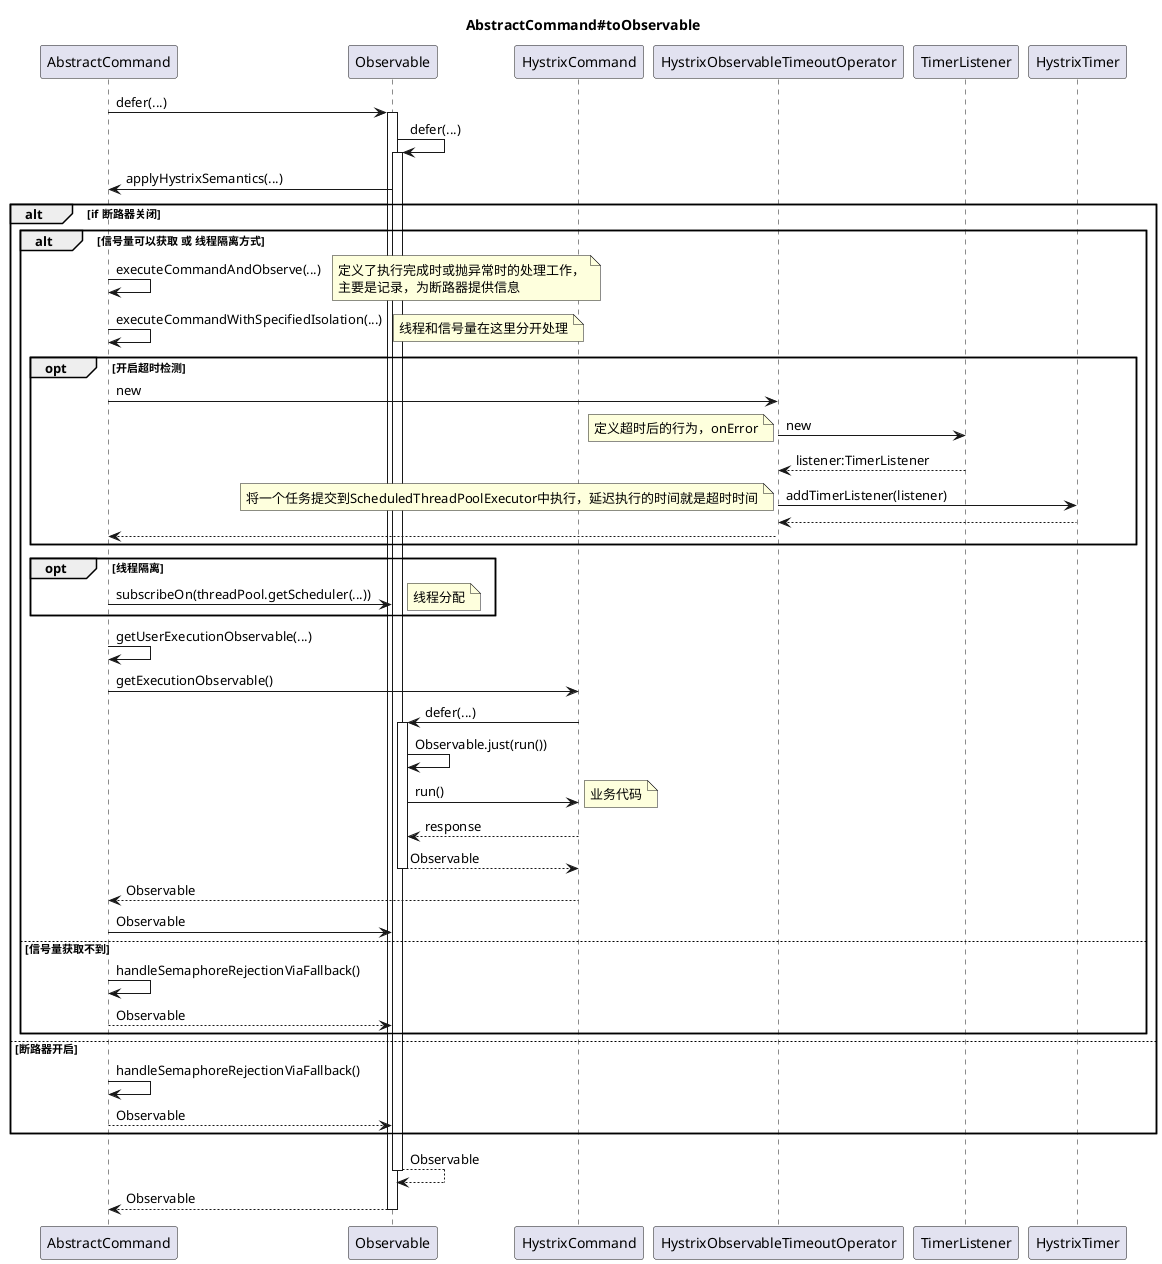 @startuml
title AbstractCommand#toObservable

participant AbstractCommand as cmd
participant Observable as observable
participant HystrixCommand as hcmd
participant HystrixObservableTimeoutOperator as timeout
participant TimerListener as listener
participant HystrixTimer as timer

cmd -> observable : defer(...)
activate observable
observable -> observable : defer(...)
activate observable
observable -> cmd : applyHystrixSemantics(...)
alt if 断路器关闭
alt 信号量可以获取 或 线程隔离方式
cmd -> cmd : executeCommandAndObserve(...)
note right : 定义了执行完成时或抛异常时的处理工作，\n主要是记录，为断路器提供信息
cmd -> cmd : executeCommandWithSpecifiedIsolation(...)
note right : 线程和信号量在这里分开处理
opt 开启超时检测
cmd -> timeout : new
timeout -> listener : new
note left : 定义超时后的行为，onError
timeout <-- listener : listener:TimerListener
timeout -> timer : addTimerListener(listener)
note left : 将一个任务提交到ScheduledThreadPoolExecutor中执行，延迟执行的时间就是超时时间
timeout <-- timer
cmd <-- timeout :
end
opt 线程隔离
cmd -> observable : subscribeOn(threadPool.getScheduler(...))
note right : 线程分配
end
cmd -> cmd : getUserExecutionObservable(...)
cmd -> hcmd : getExecutionObservable()
hcmd -> observable : defer(...)
activate observable
observable -> observable : Observable.just(run())
observable -> hcmd : run()
note right : 业务代码
observable <-- hcmd : response
return Observable
cmd <-- hcmd : Observable
cmd -> observable : Observable

else 信号量获取不到
cmd -> cmd : handleSemaphoreRejectionViaFallback()
observable <-- cmd : Observable
end

else 断路器开启
cmd -> cmd : handleSemaphoreRejectionViaFallback()
observable <-- cmd : Observable
end
return Observable
return Observable

@enduml